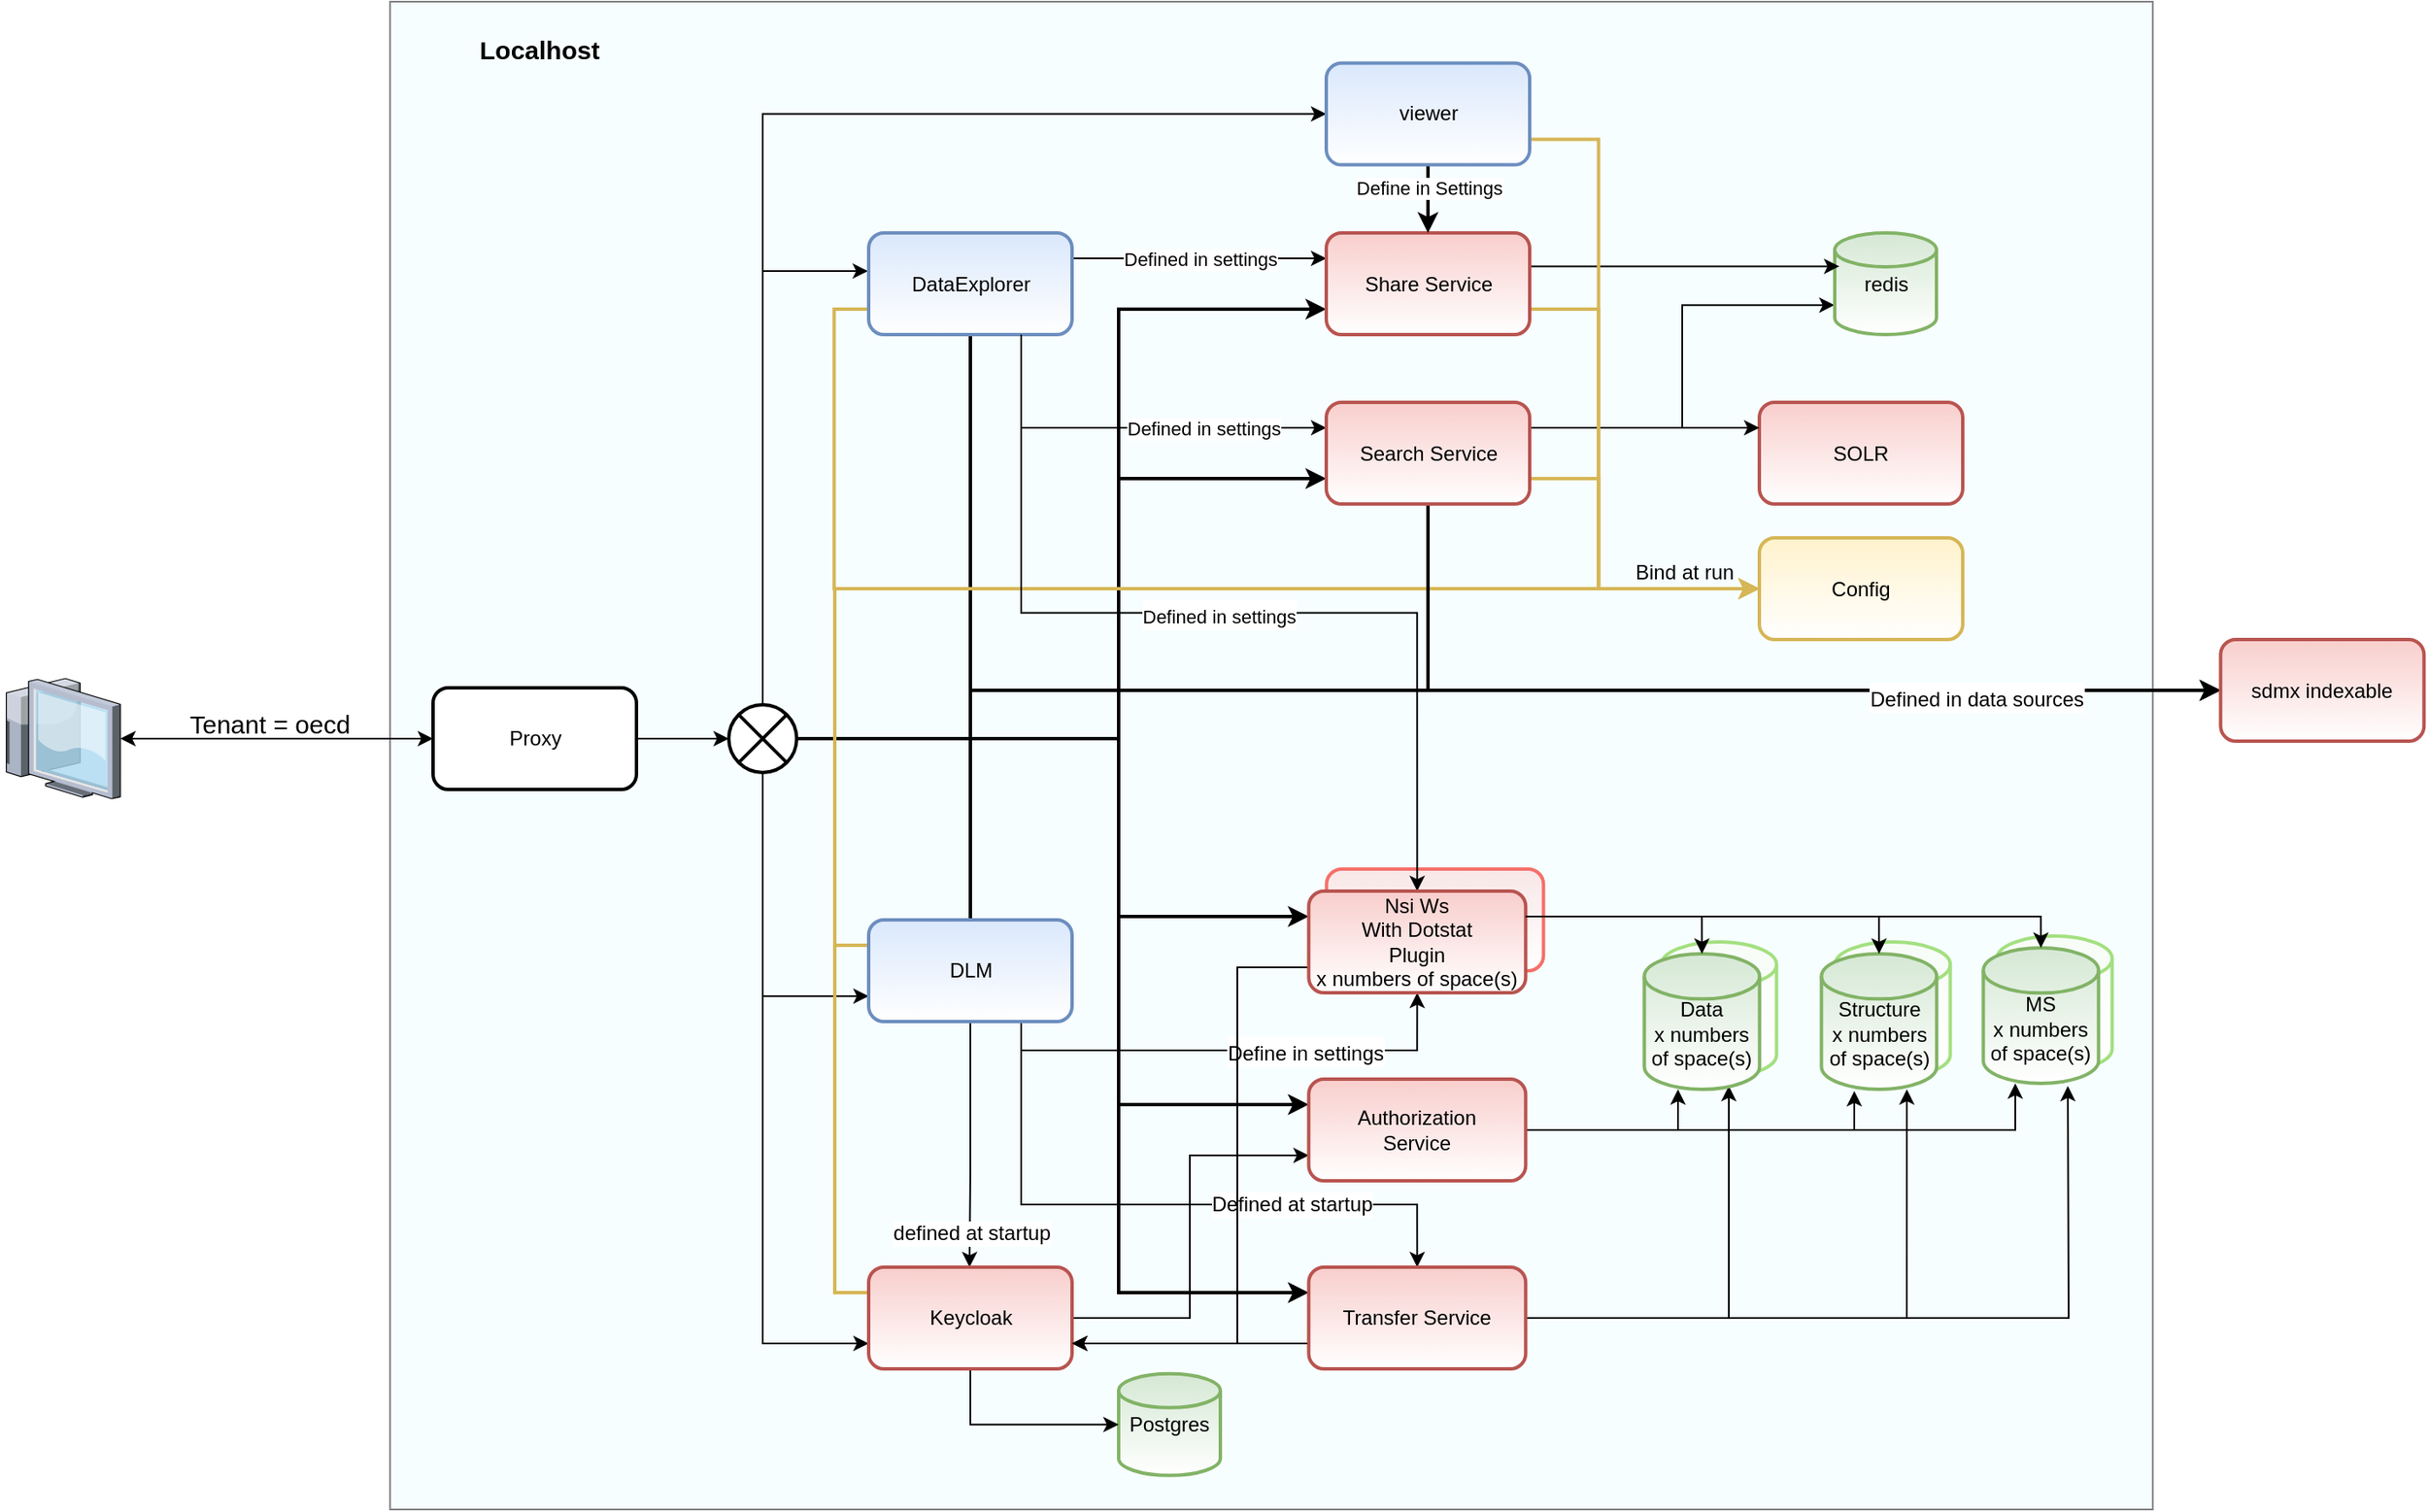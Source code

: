 <mxfile version="12.1.3" pages="1"><diagram id="TYbG_Lz08_mYdrdOyP_b" name="Page-1"><mxGraphModel dx="1578" dy="696" grid="1" gridSize="10" guides="1" tooltips="1" connect="1" arrows="1" fold="1" page="1" pageScale="1" pageWidth="850" pageHeight="1100" math="0" shadow="0"><root><mxCell id="0"/><mxCell id="1" parent="0"/><mxCell id="Ohpy_SYJDBvJzxYQPUSw-1" value="" style="rounded=0;whiteSpace=wrap;html=1;fillColor=#F0FDFF;gradientColor=none;opacity=50;" vertex="1" parent="1"><mxGeometry x="230.143" width="1040" height="890" as="geometry"/></mxCell><mxCell id="Ohpy_SYJDBvJzxYQPUSw-2" style="edgeStyle=orthogonalEdgeStyle;rounded=0;orthogonalLoop=1;jettySize=auto;html=1;exitX=0.5;exitY=0;exitDx=0;exitDy=0;startArrow=none;startFill=0;endArrow=classic;endFill=1;" edge="1" parent="1" source="Ohpy_SYJDBvJzxYQPUSw-12"><mxGeometry relative="1" as="geometry"><mxPoint x="512.143" y="159" as="targetPoint"/><Array as="points"><mxPoint x="450.143" y="159"/><mxPoint x="512.143" y="159"/></Array></mxGeometry></mxCell><mxCell id="Ohpy_SYJDBvJzxYQPUSw-3" style="edgeStyle=orthogonalEdgeStyle;rounded=0;orthogonalLoop=1;jettySize=auto;html=1;exitX=0.5;exitY=1;exitDx=0;exitDy=0;entryX=0;entryY=0.75;entryDx=0;entryDy=0;startArrow=none;startFill=0;endArrow=classic;endFill=1;" edge="1" parent="1" source="Ohpy_SYJDBvJzxYQPUSw-12" target="Ohpy_SYJDBvJzxYQPUSw-22"><mxGeometry relative="1" as="geometry"/></mxCell><mxCell id="Ohpy_SYJDBvJzxYQPUSw-4" style="edgeStyle=orthogonalEdgeStyle;rounded=0;orthogonalLoop=1;jettySize=auto;html=1;exitX=0.5;exitY=1;exitDx=0;exitDy=0;startArrow=none;startFill=0;endArrow=classic;endFill=1;entryX=0;entryY=0.75;entryDx=0;entryDy=0;" edge="1" parent="1" source="Ohpy_SYJDBvJzxYQPUSw-12" target="Ohpy_SYJDBvJzxYQPUSw-28"><mxGeometry relative="1" as="geometry"><mxPoint x="512.143" y="759" as="targetPoint"/><Array as="points"><mxPoint x="450.143" y="792"/></Array></mxGeometry></mxCell><mxCell id="Ohpy_SYJDBvJzxYQPUSw-5" style="edgeStyle=orthogonalEdgeStyle;rounded=0;orthogonalLoop=1;jettySize=auto;html=1;exitX=1;exitY=1;exitDx=0;exitDy=0;entryX=0;entryY=0.25;entryDx=0;entryDy=0;startArrow=none;startFill=0;endArrow=classic;endFill=1;strokeWidth=2;" edge="1" parent="1" source="Ohpy_SYJDBvJzxYQPUSw-12" target="Ohpy_SYJDBvJzxYQPUSw-67"><mxGeometry relative="1" as="geometry"><Array as="points"><mxPoint x="464" y="435"/><mxPoint x="660" y="435"/><mxPoint x="660" y="540"/></Array></mxGeometry></mxCell><mxCell id="Ohpy_SYJDBvJzxYQPUSw-6" style="edgeStyle=orthogonalEdgeStyle;rounded=0;orthogonalLoop=1;jettySize=auto;html=1;exitX=1;exitY=1;exitDx=0;exitDy=0;entryX=0;entryY=0.25;entryDx=0;entryDy=0;startArrow=none;startFill=0;endArrow=classic;endFill=1;strokeWidth=2;" edge="1" parent="1" source="Ohpy_SYJDBvJzxYQPUSw-12" target="Ohpy_SYJDBvJzxYQPUSw-54"><mxGeometry relative="1" as="geometry"><Array as="points"><mxPoint x="464" y="435"/><mxPoint x="660" y="435"/><mxPoint x="660" y="651"/></Array></mxGeometry></mxCell><mxCell id="Ohpy_SYJDBvJzxYQPUSw-8" style="edgeStyle=orthogonalEdgeStyle;rounded=0;orthogonalLoop=1;jettySize=auto;html=1;exitX=1;exitY=0;exitDx=0;exitDy=0;entryX=0;entryY=0.75;entryDx=0;entryDy=0;startArrow=none;startFill=0;endArrow=classic;endFill=1;strokeWidth=2;" edge="1" parent="1" source="Ohpy_SYJDBvJzxYQPUSw-12" target="Ohpy_SYJDBvJzxYQPUSw-48"><mxGeometry relative="1" as="geometry"><Array as="points"><mxPoint x="464" y="435"/><mxPoint x="660" y="435"/><mxPoint x="660" y="182"/></Array></mxGeometry></mxCell><mxCell id="Ohpy_SYJDBvJzxYQPUSw-9" style="edgeStyle=orthogonalEdgeStyle;rounded=0;orthogonalLoop=1;jettySize=auto;html=1;exitX=1;exitY=0;exitDx=0;exitDy=0;entryX=0;entryY=0.75;entryDx=0;entryDy=0;startArrow=none;startFill=0;endArrow=classic;endFill=1;strokeWidth=2;fillColor=#e1d5e7;strokeColor=#000000;" edge="1" parent="1" source="Ohpy_SYJDBvJzxYQPUSw-12" target="Ohpy_SYJDBvJzxYQPUSw-44"><mxGeometry relative="1" as="geometry"><Array as="points"><mxPoint x="464" y="435"/><mxPoint x="660" y="435"/><mxPoint x="660" y="282"/></Array></mxGeometry></mxCell><mxCell id="Ohpy_SYJDBvJzxYQPUSw-11" style="edgeStyle=orthogonalEdgeStyle;rounded=0;orthogonalLoop=1;jettySize=auto;html=1;exitX=0.5;exitY=0;exitDx=0;exitDy=0;entryX=0;entryY=0.5;entryDx=0;entryDy=0;startArrow=none;startFill=0;endArrow=classic;endFill=1;strokeWidth=1;fillColor=#FF6666;fontSize=15;" edge="1" parent="1" source="Ohpy_SYJDBvJzxYQPUSw-12" target="Ohpy_SYJDBvJzxYQPUSw-51"><mxGeometry relative="1" as="geometry"/></mxCell><mxCell id="Ohpy_SYJDBvJzxYQPUSw-72" style="edgeStyle=orthogonalEdgeStyle;rounded=0;orthogonalLoop=1;jettySize=auto;html=1;exitX=1;exitY=0.5;exitDx=0;exitDy=0;entryX=0;entryY=0.25;entryDx=0;entryDy=0;strokeWidth=2;" edge="1" parent="1" source="Ohpy_SYJDBvJzxYQPUSw-12" target="Ohpy_SYJDBvJzxYQPUSw-29"><mxGeometry relative="1" as="geometry"><Array as="points"><mxPoint x="660" y="435"/><mxPoint x="660" y="762"/></Array></mxGeometry></mxCell><mxCell id="Ohpy_SYJDBvJzxYQPUSw-12" value="" style="shape=sumEllipse;perimeter=ellipsePerimeter;whiteSpace=wrap;html=1;backgroundOutline=1;strokeWidth=2;" vertex="1" parent="1"><mxGeometry x="430" y="415" width="40" height="40" as="geometry"/></mxCell><mxCell id="Ohpy_SYJDBvJzxYQPUSw-13" value="Postgres" style="strokeWidth=2;html=1;shape=mxgraph.flowchart.database;whiteSpace=wrap;fillColor=#d5e8d4;strokeColor=#82b366;gradientColor=#ffffff;direction=east;" vertex="1" parent="1"><mxGeometry x="660" y="809.929" width="60" height="60" as="geometry"/></mxCell><mxCell id="Ohpy_SYJDBvJzxYQPUSw-14" value="SOLR" style="rounded=1;whiteSpace=wrap;html=1;strokeWidth=2;fillColor=#f8cecc;strokeColor=#b85450;gradientColor=#ffffff;" vertex="1" parent="1"><mxGeometry x="1038" y="236.5" width="120" height="60" as="geometry"/></mxCell><mxCell id="Ohpy_SYJDBvJzxYQPUSw-15" style="edgeStyle=orthogonalEdgeStyle;rounded=0;orthogonalLoop=1;jettySize=auto;html=1;exitX=0.5;exitY=0;exitDx=0;exitDy=0;entryX=0;entryY=0.5;entryDx=0;entryDy=0;startArrow=none;startFill=0;endArrow=classic;endFill=1;strokeWidth=2;" edge="1" parent="1" source="Ohpy_SYJDBvJzxYQPUSw-22" target="Ohpy_SYJDBvJzxYQPUSw-57"><mxGeometry relative="1" as="geometry"/></mxCell><mxCell id="Ohpy_SYJDBvJzxYQPUSw-16" style="edgeStyle=orthogonalEdgeStyle;rounded=0;orthogonalLoop=1;jettySize=auto;html=1;exitX=0;exitY=0.25;exitDx=0;exitDy=0;entryX=0;entryY=0.5;entryDx=0;entryDy=0;startArrow=none;startFill=0;endArrow=classic;endFill=1;strokeWidth=2;fillColor=#fff2cc;fontSize=15;gradientColor=#ffd966;strokeColor=#d6b656;" edge="1" parent="1" source="Ohpy_SYJDBvJzxYQPUSw-22" target="Ohpy_SYJDBvJzxYQPUSw-56"><mxGeometry relative="1" as="geometry"/></mxCell><mxCell id="Ohpy_SYJDBvJzxYQPUSw-17" style="edgeStyle=orthogonalEdgeStyle;rounded=0;orthogonalLoop=1;jettySize=auto;html=1;exitX=0.75;exitY=1;exitDx=0;exitDy=0;entryX=0.5;entryY=0;entryDx=0;entryDy=0;startArrow=none;startFill=0;endArrow=classic;endFill=1;strokeWidth=1;fillColor=#FF6666;fontSize=15;" edge="1" parent="1" source="Ohpy_SYJDBvJzxYQPUSw-22" target="Ohpy_SYJDBvJzxYQPUSw-29"><mxGeometry relative="1" as="geometry"><Array as="points"><mxPoint x="603.143" y="710"/><mxPoint x="836.143" y="710"/></Array></mxGeometry></mxCell><mxCell id="Ohpy_SYJDBvJzxYQPUSw-18" value="Defined at startup" style="text;html=1;resizable=0;points=[];align=center;verticalAlign=middle;labelBackgroundColor=#ffffff;fontSize=12;" vertex="1" connectable="0" parent="Ohpy_SYJDBvJzxYQPUSw-17"><mxGeometry x="0.414" relative="1" as="geometry"><mxPoint as="offset"/></mxGeometry></mxCell><mxCell id="Ohpy_SYJDBvJzxYQPUSw-19" style="edgeStyle=orthogonalEdgeStyle;rounded=0;orthogonalLoop=1;jettySize=auto;html=1;exitX=0.5;exitY=1;exitDx=0;exitDy=0;startArrow=none;startFill=0;endArrow=classic;endFill=1;strokeWidth=1;fillColor=#FF6666;fontSize=15;" edge="1" parent="1" source="Ohpy_SYJDBvJzxYQPUSw-22" target="Ohpy_SYJDBvJzxYQPUSw-28"><mxGeometry relative="1" as="geometry"><Array as="points"><mxPoint x="572" y="690"/><mxPoint x="572" y="690"/></Array></mxGeometry></mxCell><mxCell id="Ohpy_SYJDBvJzxYQPUSw-20" value="defined at startup" style="text;html=1;resizable=0;points=[];align=center;verticalAlign=middle;labelBackgroundColor=#ffffff;fontSize=12;" vertex="1" connectable="0" parent="Ohpy_SYJDBvJzxYQPUSw-19"><mxGeometry x="0.722" y="1" relative="1" as="geometry"><mxPoint as="offset"/></mxGeometry></mxCell><mxCell id="Ohpy_SYJDBvJzxYQPUSw-21" value="&lt;font style=&quot;font-size: 12px&quot;&gt;Define in settings&lt;/font&gt;" style="edgeStyle=orthogonalEdgeStyle;rounded=0;orthogonalLoop=1;jettySize=auto;html=1;exitX=0.75;exitY=1;exitDx=0;exitDy=0;entryX=0.5;entryY=1;entryDx=0;entryDy=0;startArrow=none;startFill=0;endArrow=classic;endFill=1;strokeWidth=1;fillColor=#FF6666;fontSize=15;" edge="1" parent="1" source="Ohpy_SYJDBvJzxYQPUSw-22" target="Ohpy_SYJDBvJzxYQPUSw-67"><mxGeometry x="0.298" relative="1" as="geometry"><Array as="points"><mxPoint x="603.143" y="619"/><mxPoint x="836.143" y="619"/></Array><mxPoint as="offset"/></mxGeometry></mxCell><mxCell id="Ohpy_SYJDBvJzxYQPUSw-22" value="DLM" style="rounded=1;whiteSpace=wrap;html=1;strokeWidth=2;fillColor=#dae8fc;strokeColor=#6c8ebf;gradientColor=#ffffff;" vertex="1" parent="1"><mxGeometry x="512.5" y="542" width="120" height="60" as="geometry"/></mxCell><mxCell id="Ohpy_SYJDBvJzxYQPUSw-24" style="edgeStyle=orthogonalEdgeStyle;rounded=0;orthogonalLoop=1;jettySize=auto;html=1;exitX=0;exitY=0.25;exitDx=0;exitDy=0;entryX=0;entryY=0.5;entryDx=0;entryDy=0;startArrow=none;startFill=0;endArrow=classic;endFill=1;strokeWidth=2;fillColor=#fff2cc;fontSize=15;gradientColor=#ffd966;strokeColor=#d6b656;" edge="1" parent="1" source="Ohpy_SYJDBvJzxYQPUSw-28" target="Ohpy_SYJDBvJzxYQPUSw-56"><mxGeometry relative="1" as="geometry"/></mxCell><mxCell id="Ohpy_SYJDBvJzxYQPUSw-25" style="edgeStyle=orthogonalEdgeStyle;rounded=0;orthogonalLoop=1;jettySize=auto;html=1;exitX=1;exitY=0.5;exitDx=0;exitDy=0;entryX=0;entryY=0.75;entryDx=0;entryDy=0;startArrow=none;startFill=0;endArrow=classic;endFill=1;strokeWidth=1;fillColor=#FF6666;fontSize=15;" edge="1" parent="1" source="Ohpy_SYJDBvJzxYQPUSw-28" target="Ohpy_SYJDBvJzxYQPUSw-54"><mxGeometry relative="1" as="geometry"><Array as="points"><mxPoint x="702" y="777"/><mxPoint x="702" y="681"/></Array></mxGeometry></mxCell><mxCell id="Ohpy_SYJDBvJzxYQPUSw-27" style="edgeStyle=orthogonalEdgeStyle;rounded=0;orthogonalLoop=1;jettySize=auto;html=1;exitX=0.5;exitY=1;exitDx=0;exitDy=0;entryX=0;entryY=0.5;entryDx=0;entryDy=0;entryPerimeter=0;startArrow=none;startFill=0;endArrow=classic;endFill=1;strokeColor=#000000;strokeWidth=1;fillColor=#FF6666;fontSize=12;" edge="1" parent="1" source="Ohpy_SYJDBvJzxYQPUSw-28" target="Ohpy_SYJDBvJzxYQPUSw-13"><mxGeometry relative="1" as="geometry"/></mxCell><mxCell id="Ohpy_SYJDBvJzxYQPUSw-28" value="Keycloak" style="rounded=1;whiteSpace=wrap;html=1;strokeWidth=2;fillColor=#f8cecc;strokeColor=#b85450;gradientColor=#ffffff;" vertex="1" parent="1"><mxGeometry x="512.5" y="747" width="120" height="60" as="geometry"/></mxCell><mxCell id="Ohpy_SYJDBvJzxYQPUSw-69" style="edgeStyle=orthogonalEdgeStyle;rounded=0;orthogonalLoop=1;jettySize=auto;html=1;exitX=0;exitY=0.75;exitDx=0;exitDy=0;entryX=1;entryY=0.75;entryDx=0;entryDy=0;" edge="1" parent="1" source="Ohpy_SYJDBvJzxYQPUSw-29" target="Ohpy_SYJDBvJzxYQPUSw-28"><mxGeometry relative="1" as="geometry"/></mxCell><mxCell id="Ohpy_SYJDBvJzxYQPUSw-74" style="edgeStyle=orthogonalEdgeStyle;rounded=0;orthogonalLoop=1;jettySize=auto;html=1;exitX=1;exitY=0.5;exitDx=0;exitDy=0;entryX=0.733;entryY=0.975;entryDx=0;entryDy=0;entryPerimeter=0;strokeWidth=1;" edge="1" parent="1" source="Ohpy_SYJDBvJzxYQPUSw-29" target="Ohpy_SYJDBvJzxYQPUSw-61"><mxGeometry relative="1" as="geometry"/></mxCell><mxCell id="Ohpy_SYJDBvJzxYQPUSw-75" style="edgeStyle=orthogonalEdgeStyle;rounded=0;orthogonalLoop=1;jettySize=auto;html=1;exitX=1;exitY=0.5;exitDx=0;exitDy=0;entryX=0.741;entryY=1;entryDx=0;entryDy=0;entryPerimeter=0;strokeWidth=1;" edge="1" parent="1" source="Ohpy_SYJDBvJzxYQPUSw-29" target="Ohpy_SYJDBvJzxYQPUSw-64"><mxGeometry relative="1" as="geometry"/></mxCell><mxCell id="Ohpy_SYJDBvJzxYQPUSw-78" style="edgeStyle=orthogonalEdgeStyle;rounded=0;orthogonalLoop=1;jettySize=auto;html=1;exitX=1;exitY=0.5;exitDx=0;exitDy=0;strokeWidth=1;" edge="1" parent="1" source="Ohpy_SYJDBvJzxYQPUSw-29"><mxGeometry relative="1" as="geometry"><mxPoint x="1220" y="640" as="targetPoint"/></mxGeometry></mxCell><mxCell id="Ohpy_SYJDBvJzxYQPUSw-29" value="Transfer Service" style="rounded=1;whiteSpace=wrap;html=1;strokeWidth=2;fillColor=#f8cecc;strokeColor=#b85450;gradientColor=#ffffff;" vertex="1" parent="1"><mxGeometry x="772.143" y="747" width="128" height="60" as="geometry"/></mxCell><mxCell id="Ohpy_SYJDBvJzxYQPUSw-30" value="" style="edgeStyle=orthogonalEdgeStyle;rounded=0;orthogonalLoop=1;jettySize=auto;html=1;startArrow=classic;startFill=1;" edge="1" parent="1" source="Ohpy_SYJDBvJzxYQPUSw-31" target="Ohpy_SYJDBvJzxYQPUSw-33"><mxGeometry relative="1" as="geometry"/></mxCell><mxCell id="Ohpy_SYJDBvJzxYQPUSw-31" value="" style="verticalLabelPosition=bottom;aspect=fixed;html=1;verticalAlign=top;strokeColor=none;align=center;outlineConnect=0;shape=mxgraph.citrix.thin_client;gradientColor=#ffffff;" vertex="1" parent="1"><mxGeometry y="399.5" width="71" height="71" as="geometry"/></mxCell><mxCell id="Ohpy_SYJDBvJzxYQPUSw-32" value="" style="edgeStyle=orthogonalEdgeStyle;rounded=0;orthogonalLoop=1;jettySize=auto;html=1;startArrow=none;startFill=0;endArrow=classic;endFill=1;entryX=0;entryY=0.5;entryDx=0;entryDy=0;" edge="1" parent="1" source="Ohpy_SYJDBvJzxYQPUSw-33" target="Ohpy_SYJDBvJzxYQPUSw-12"><mxGeometry relative="1" as="geometry"><mxPoint x="455.5" y="435" as="targetPoint"/></mxGeometry></mxCell><mxCell id="Ohpy_SYJDBvJzxYQPUSw-33" value="Proxy" style="rounded=1;whiteSpace=wrap;html=1;strokeWidth=2;" vertex="1" parent="1"><mxGeometry x="255.5" y="405" width="120" height="60" as="geometry"/></mxCell><mxCell id="Ohpy_SYJDBvJzxYQPUSw-34" value="Defined in settings" style="edgeStyle=orthogonalEdgeStyle;rounded=0;orthogonalLoop=1;jettySize=auto;html=1;exitX=1;exitY=0.25;exitDx=0;exitDy=0;entryX=0;entryY=0.25;entryDx=0;entryDy=0;startArrow=none;startFill=0;endArrow=classic;endFill=1;strokeWidth=1;" edge="1" parent="1" source="Ohpy_SYJDBvJzxYQPUSw-38" target="Ohpy_SYJDBvJzxYQPUSw-48"><mxGeometry relative="1" as="geometry"/></mxCell><mxCell id="Ohpy_SYJDBvJzxYQPUSw-35" style="edgeStyle=orthogonalEdgeStyle;rounded=0;orthogonalLoop=1;jettySize=auto;html=1;exitX=0.5;exitY=1;exitDx=0;exitDy=0;entryX=0;entryY=0.5;entryDx=0;entryDy=0;startArrow=none;startFill=0;endArrow=classic;endFill=1;strokeWidth=2;" edge="1" parent="1" source="Ohpy_SYJDBvJzxYQPUSw-38" target="Ohpy_SYJDBvJzxYQPUSw-57"><mxGeometry relative="1" as="geometry"/></mxCell><mxCell id="Ohpy_SYJDBvJzxYQPUSw-36" value="Defined in settings" style="edgeStyle=orthogonalEdgeStyle;rounded=0;orthogonalLoop=1;jettySize=auto;html=1;exitX=0.75;exitY=1;exitDx=0;exitDy=0;entryX=0;entryY=0.25;entryDx=0;entryDy=0;startArrow=none;startFill=0;endArrow=classic;endFill=1;strokeWidth=1;" edge="1" parent="1" source="Ohpy_SYJDBvJzxYQPUSw-38" target="Ohpy_SYJDBvJzxYQPUSw-44"><mxGeometry x="0.381" relative="1" as="geometry"><mxPoint as="offset"/></mxGeometry></mxCell><mxCell id="Ohpy_SYJDBvJzxYQPUSw-37" style="edgeStyle=orthogonalEdgeStyle;rounded=0;orthogonalLoop=1;jettySize=auto;html=1;exitX=0;exitY=0.75;exitDx=0;exitDy=0;entryX=0;entryY=0.5;entryDx=0;entryDy=0;startArrow=none;startFill=0;endArrow=classic;endFill=1;strokeWidth=2;fillColor=#fff2cc;fontSize=15;strokeColor=#d6b656;gradientColor=#ffd966;" edge="1" parent="1" source="Ohpy_SYJDBvJzxYQPUSw-38" target="Ohpy_SYJDBvJzxYQPUSw-56"><mxGeometry relative="1" as="geometry"><Array as="points"><mxPoint x="492.143" y="181"/><mxPoint x="492.143" y="347"/></Array></mxGeometry></mxCell><mxCell id="Ohpy_SYJDBvJzxYQPUSw-38" value="DataExplorer" style="rounded=1;whiteSpace=wrap;html=1;strokeWidth=2;fillColor=#dae8fc;strokeColor=#6c8ebf;gradientColor=#ffffff;" vertex="1" parent="1"><mxGeometry x="512.5" y="136.5" width="120" height="60" as="geometry"/></mxCell><mxCell id="Ohpy_SYJDBvJzxYQPUSw-39" style="edgeStyle=orthogonalEdgeStyle;rounded=0;orthogonalLoop=1;jettySize=auto;html=1;exitX=1;exitY=0.25;exitDx=0;exitDy=0;entryX=0;entryY=0.25;entryDx=0;entryDy=0;startArrow=none;startFill=0;endArrow=classic;endFill=1;strokeWidth=1;" edge="1" parent="1" source="Ohpy_SYJDBvJzxYQPUSw-44" target="Ohpy_SYJDBvJzxYQPUSw-14"><mxGeometry relative="1" as="geometry"/></mxCell><mxCell id="Ohpy_SYJDBvJzxYQPUSw-40" style="edgeStyle=orthogonalEdgeStyle;rounded=0;orthogonalLoop=1;jettySize=auto;html=1;exitX=1;exitY=0.25;exitDx=0;exitDy=0;entryX=-0.002;entryY=0.71;entryDx=0;entryDy=0;entryPerimeter=0;startArrow=none;startFill=0;endArrow=classic;endFill=1;strokeWidth=1;" edge="1" parent="1" source="Ohpy_SYJDBvJzxYQPUSw-44" target="Ohpy_SYJDBvJzxYQPUSw-45"><mxGeometry relative="1" as="geometry"/></mxCell><mxCell id="Ohpy_SYJDBvJzxYQPUSw-41" style="edgeStyle=orthogonalEdgeStyle;rounded=0;orthogonalLoop=1;jettySize=auto;html=1;exitX=1;exitY=0.75;exitDx=0;exitDy=0;entryX=0;entryY=0.5;entryDx=0;entryDy=0;startArrow=none;startFill=0;endArrow=classic;endFill=1;strokeWidth=2;fillColor=#fff2cc;strokeColor=#d6b656;" edge="1" parent="1" source="Ohpy_SYJDBvJzxYQPUSw-44" target="Ohpy_SYJDBvJzxYQPUSw-56"><mxGeometry relative="1" as="geometry"><mxPoint x="1052.357" y="381.929" as="targetPoint"/><Array as="points"><mxPoint x="943.143" y="281.5"/><mxPoint x="943.143" y="346.5"/></Array></mxGeometry></mxCell><mxCell id="Ohpy_SYJDBvJzxYQPUSw-42" style="edgeStyle=orthogonalEdgeStyle;rounded=0;orthogonalLoop=1;jettySize=auto;html=1;exitX=0.5;exitY=1;exitDx=0;exitDy=0;entryX=0;entryY=0.5;entryDx=0;entryDy=0;startArrow=none;startFill=0;endArrow=classic;endFill=1;strokeWidth=2;fillColor=#FF6666;" edge="1" parent="1" source="Ohpy_SYJDBvJzxYQPUSw-44" target="Ohpy_SYJDBvJzxYQPUSw-57"><mxGeometry relative="1" as="geometry"/></mxCell><mxCell id="Ohpy_SYJDBvJzxYQPUSw-43" value="&lt;font style=&quot;font-size: 12px&quot;&gt;Defined in data sources&lt;/font&gt;" style="text;html=1;resizable=0;points=[];align=center;verticalAlign=middle;labelBackgroundColor=#ffffff;fontSize=15;" vertex="1" connectable="0" parent="Ohpy_SYJDBvJzxYQPUSw-42"><mxGeometry x="0.5" y="-3" relative="1" as="geometry"><mxPoint as="offset"/></mxGeometry></mxCell><mxCell id="Ohpy_SYJDBvJzxYQPUSw-44" value="Search Service" style="rounded=1;whiteSpace=wrap;html=1;strokeWidth=2;fillColor=#f8cecc;strokeColor=#b85450;gradientColor=#ffffff;" vertex="1" parent="1"><mxGeometry x="782.5" y="236.5" width="120" height="60" as="geometry"/></mxCell><mxCell id="Ohpy_SYJDBvJzxYQPUSw-45" value="redis" style="strokeWidth=2;html=1;shape=mxgraph.flowchart.database;whiteSpace=wrap;fillColor=#d5e8d4;strokeColor=#82b366;gradientColor=#ffffff;" vertex="1" parent="1"><mxGeometry x="1082.5" y="136.5" width="60" height="60" as="geometry"/></mxCell><mxCell id="Ohpy_SYJDBvJzxYQPUSw-46" style="edgeStyle=orthogonalEdgeStyle;rounded=0;orthogonalLoop=1;jettySize=auto;html=1;exitX=1;exitY=0.25;exitDx=0;exitDy=0;entryX=0.045;entryY=0.329;entryDx=0;entryDy=0;entryPerimeter=0;startArrow=none;startFill=0;endArrow=classic;endFill=1;" edge="1" parent="1" source="Ohpy_SYJDBvJzxYQPUSw-48" target="Ohpy_SYJDBvJzxYQPUSw-45"><mxGeometry relative="1" as="geometry"><Array as="points"><mxPoint x="902.643" y="156.5"/></Array></mxGeometry></mxCell><mxCell id="Ohpy_SYJDBvJzxYQPUSw-47" style="edgeStyle=orthogonalEdgeStyle;rounded=0;orthogonalLoop=1;jettySize=auto;html=1;exitX=1;exitY=0.75;exitDx=0;exitDy=0;entryX=0;entryY=0.5;entryDx=0;entryDy=0;startArrow=none;startFill=0;endArrow=classic;endFill=1;strokeWidth=2;fillColor=#fff2cc;strokeColor=#d6b656;" edge="1" parent="1" source="Ohpy_SYJDBvJzxYQPUSw-48" target="Ohpy_SYJDBvJzxYQPUSw-56"><mxGeometry relative="1" as="geometry"><mxPoint x="1052.357" y="381.929" as="targetPoint"/><Array as="points"><mxPoint x="943.143" y="181.5"/><mxPoint x="943.143" y="346.5"/></Array></mxGeometry></mxCell><mxCell id="Ohpy_SYJDBvJzxYQPUSw-48" value="Share Service" style="rounded=1;whiteSpace=wrap;html=1;strokeWidth=2;fillColor=#f8cecc;strokeColor=#b85450;gradientColor=#ffffff;" vertex="1" parent="1"><mxGeometry x="782.5" y="136.5" width="120" height="60" as="geometry"/></mxCell><mxCell id="Ohpy_SYJDBvJzxYQPUSw-49" style="edgeStyle=orthogonalEdgeStyle;rounded=0;orthogonalLoop=1;jettySize=auto;html=1;exitX=1;exitY=0.75;exitDx=0;exitDy=0;entryX=0;entryY=0.5;entryDx=0;entryDy=0;startArrow=none;startFill=0;endArrow=classic;endFill=1;strokeWidth=2;fillColor=#fff2cc;strokeColor=#d6b656;" edge="1" parent="1" source="Ohpy_SYJDBvJzxYQPUSw-51" target="Ohpy_SYJDBvJzxYQPUSw-56"><mxGeometry relative="1" as="geometry"><mxPoint x="1052.357" y="381.929" as="targetPoint"/><Array as="points"><mxPoint x="943.143" y="81.5"/><mxPoint x="943.143" y="346.5"/></Array></mxGeometry></mxCell><mxCell id="Ohpy_SYJDBvJzxYQPUSw-50" value="Define in Settings" style="edgeStyle=orthogonalEdgeStyle;rounded=0;orthogonalLoop=1;jettySize=auto;html=1;exitX=0.5;exitY=1;exitDx=0;exitDy=0;entryX=0.5;entryY=0;entryDx=0;entryDy=0;startArrow=none;startFill=0;endArrow=classic;endFill=1;strokeWidth=2;" edge="1" parent="1" source="Ohpy_SYJDBvJzxYQPUSw-51" target="Ohpy_SYJDBvJzxYQPUSw-48"><mxGeometry x="-0.297" relative="1" as="geometry"><mxPoint as="offset"/></mxGeometry></mxCell><mxCell id="Ohpy_SYJDBvJzxYQPUSw-51" value="viewer" style="rounded=1;whiteSpace=wrap;html=1;strokeWidth=2;fillColor=#dae8fc;strokeColor=#6c8ebf;gradientColor=#ffffff;" vertex="1" parent="1"><mxGeometry x="782.5" y="36.286" width="120" height="60" as="geometry"/></mxCell><mxCell id="Ohpy_SYJDBvJzxYQPUSw-52" style="edgeStyle=orthogonalEdgeStyle;rounded=0;orthogonalLoop=1;jettySize=auto;html=1;exitX=1;exitY=0.5;exitDx=0;exitDy=0;entryX=0.292;entryY=1;entryDx=0;entryDy=0;entryPerimeter=0;startArrow=none;startFill=0;endArrow=classic;endFill=1;strokeWidth=1;fillColor=#FF6666;fontSize=15;" edge="1" parent="1" source="Ohpy_SYJDBvJzxYQPUSw-54" target="Ohpy_SYJDBvJzxYQPUSw-61"><mxGeometry relative="1" as="geometry"><Array as="points"><mxPoint x="990" y="666"/></Array></mxGeometry></mxCell><mxCell id="Ohpy_SYJDBvJzxYQPUSw-53" style="edgeStyle=orthogonalEdgeStyle;rounded=0;orthogonalLoop=1;jettySize=auto;html=1;exitX=1;exitY=0.5;exitDx=0;exitDy=0;startArrow=none;startFill=0;endArrow=classic;endFill=1;strokeWidth=1;fillColor=#FF6666;fontSize=15;entryX=0.285;entryY=1.013;entryDx=0;entryDy=0;entryPerimeter=0;" edge="1" parent="1" source="Ohpy_SYJDBvJzxYQPUSw-54" target="Ohpy_SYJDBvJzxYQPUSw-64"><mxGeometry relative="1" as="geometry"><mxPoint x="1090" y="666" as="targetPoint"/></mxGeometry></mxCell><mxCell id="Ohpy_SYJDBvJzxYQPUSw-81" style="edgeStyle=orthogonalEdgeStyle;rounded=0;orthogonalLoop=1;jettySize=auto;html=1;exitX=1;exitY=0.5;exitDx=0;exitDy=0;strokeWidth=1;" edge="1" parent="1" source="Ohpy_SYJDBvJzxYQPUSw-54" target="Ohpy_SYJDBvJzxYQPUSw-77"><mxGeometry relative="1" as="geometry"><Array as="points"><mxPoint x="1189" y="666"/></Array></mxGeometry></mxCell><mxCell id="Ohpy_SYJDBvJzxYQPUSw-54" value="Authorization&lt;br&gt;Service" style="rounded=1;whiteSpace=wrap;html=1;strokeWidth=2;fillColor=#f8cecc;strokeColor=#b85450;gradientColor=#ffffff;" vertex="1" parent="1"><mxGeometry x="772.143" y="636" width="128" height="60" as="geometry"/></mxCell><mxCell id="Ohpy_SYJDBvJzxYQPUSw-55" value="Bind at run" style="text;html=1;resizable=0;points=[];autosize=1;align=left;verticalAlign=top;spacingTop=-4;" vertex="1" parent="1"><mxGeometry x="962.643" y="326.5" width="70" height="20" as="geometry"/></mxCell><mxCell id="Ohpy_SYJDBvJzxYQPUSw-56" value="Config" style="rounded=1;whiteSpace=wrap;html=1;strokeWidth=2;fillColor=#fff2cc;strokeColor=#d6b656;gradientColor=#ffffff;" vertex="1" parent="1"><mxGeometry x="1038.0" y="316.5" width="120" height="60" as="geometry"/></mxCell><mxCell id="Ohpy_SYJDBvJzxYQPUSw-57" value="sdmx indexable" style="rounded=1;whiteSpace=wrap;html=1;strokeWidth=2;fillColor=#f8cecc;strokeColor=#b85450;gradientColor=#ffffff;" vertex="1" parent="1"><mxGeometry x="1310.143" y="376.5" width="120" height="60" as="geometry"/></mxCell><mxCell id="Ohpy_SYJDBvJzxYQPUSw-58" value="Localhost" style="text;html=1;resizable=0;points=[];autosize=1;align=left;verticalAlign=top;spacingTop=-4;fontSize=15;fontStyle=1" vertex="1" parent="1"><mxGeometry x="280.643" y="16.5" width="70" height="20" as="geometry"/></mxCell><mxCell id="Ohpy_SYJDBvJzxYQPUSw-59" value="Tenant = oecd" style="text;html=1;resizable=0;points=[];autosize=1;align=left;verticalAlign=top;spacingTop=-4;fontSize=15;" vertex="1" parent="1"><mxGeometry x="110.143" y="415" width="110" height="20" as="geometry"/></mxCell><mxCell id="Ohpy_SYJDBvJzxYQPUSw-60" value="" style="strokeWidth=2;html=1;shape=mxgraph.flowchart.database;whiteSpace=wrap;fillColor=#F7FCF7;strokeColor=#A3E080;gradientColor=#ffffff;" vertex="1" parent="1"><mxGeometry x="980.143" y="555" width="68" height="80" as="geometry"/></mxCell><mxCell id="Ohpy_SYJDBvJzxYQPUSw-61" value="&lt;br&gt;Data&lt;br&gt;x numbers of space(s)" style="strokeWidth=2;html=1;shape=mxgraph.flowchart.database;whiteSpace=wrap;fillColor=#d5e8d4;strokeColor=#82b366;gradientColor=#ffffff;" vertex="1" parent="1"><mxGeometry x="970.143" y="562" width="68" height="80" as="geometry"/></mxCell><mxCell id="Ohpy_SYJDBvJzxYQPUSw-62" style="edgeStyle=orthogonalEdgeStyle;rounded=0;orthogonalLoop=1;jettySize=auto;html=1;exitX=1;exitY=0.25;exitDx=0;exitDy=0;entryX=0.5;entryY=0;entryDx=0;entryDy=0;entryPerimeter=0;startArrow=none;startFill=0;endArrow=classic;endFill=1;strokeWidth=1;fillColor=#FF6666;fontSize=15;" edge="1" parent="1" source="Ohpy_SYJDBvJzxYQPUSw-67" target="Ohpy_SYJDBvJzxYQPUSw-61"><mxGeometry relative="1" as="geometry"/></mxCell><mxCell id="Ohpy_SYJDBvJzxYQPUSw-63" value="" style="strokeWidth=2;html=1;shape=mxgraph.flowchart.database;whiteSpace=wrap;fillColor=#F7FCF7;strokeColor=#A3E080;gradientColor=#ffffff;" vertex="1" parent="1"><mxGeometry x="1082.643" y="555" width="68" height="80" as="geometry"/></mxCell><mxCell id="Ohpy_SYJDBvJzxYQPUSw-64" value="&lt;br&gt;Structure&lt;br&gt;x numbers of space(s)" style="strokeWidth=2;html=1;shape=mxgraph.flowchart.database;whiteSpace=wrap;fillColor=#d5e8d4;strokeColor=#82b366;gradientColor=#ffffff;" vertex="1" parent="1"><mxGeometry x="1074.643" y="562" width="68" height="80" as="geometry"/></mxCell><mxCell id="Ohpy_SYJDBvJzxYQPUSw-65" value="" style="rounded=1;whiteSpace=wrap;html=1;strokeWidth=2;fillColor=#F8E7E7;strokeColor=#F5706A;gradientColor=#ffffff;" vertex="1" parent="1"><mxGeometry x="782.643" y="512" width="128" height="60" as="geometry"/></mxCell><mxCell id="Ohpy_SYJDBvJzxYQPUSw-66" value="&lt;font style=&quot;font-size: 11px&quot;&gt;Defined in settings&lt;/font&gt;" style="edgeStyle=orthogonalEdgeStyle;rounded=0;orthogonalLoop=1;jettySize=auto;html=1;exitX=0.75;exitY=1;exitDx=0;exitDy=0;entryX=0.5;entryY=0;entryDx=0;entryDy=0;startArrow=none;startFill=0;endArrow=classic;endFill=1;strokeWidth=1;fillColor=#FF6666;fontSize=15;" edge="1" parent="1" source="Ohpy_SYJDBvJzxYQPUSw-38" target="Ohpy_SYJDBvJzxYQPUSw-67"><mxGeometry relative="1" as="geometry"/></mxCell><mxCell id="Ohpy_SYJDBvJzxYQPUSw-71" style="edgeStyle=orthogonalEdgeStyle;rounded=0;orthogonalLoop=1;jettySize=auto;html=1;exitX=0;exitY=0.75;exitDx=0;exitDy=0;entryX=1;entryY=0.75;entryDx=0;entryDy=0;" edge="1" parent="1" source="Ohpy_SYJDBvJzxYQPUSw-67" target="Ohpy_SYJDBvJzxYQPUSw-28"><mxGeometry relative="1" as="geometry"><Array as="points"><mxPoint x="730" y="570"/><mxPoint x="730" y="792"/></Array></mxGeometry></mxCell><mxCell id="Ohpy_SYJDBvJzxYQPUSw-67" value="Nsi Ws&lt;br&gt;With Dotstat&lt;br&gt;Plugin&lt;br&gt;x numbers of space(s)" style="rounded=1;whiteSpace=wrap;html=1;strokeWidth=2;fillColor=#f8cecc;strokeColor=#b85450;gradientColor=#ffffff;" vertex="1" parent="1"><mxGeometry x="772.143" y="525" width="128" height="60" as="geometry"/></mxCell><mxCell id="Ohpy_SYJDBvJzxYQPUSw-68" style="edgeStyle=orthogonalEdgeStyle;rounded=0;orthogonalLoop=1;jettySize=auto;html=1;exitX=1;exitY=0.25;exitDx=0;exitDy=0;entryX=0.5;entryY=0;entryDx=0;entryDy=0;entryPerimeter=0;startArrow=none;startFill=0;endArrow=classic;endFill=1;strokeWidth=1;fillColor=#FF6666;fontSize=15;" edge="1" parent="1" source="Ohpy_SYJDBvJzxYQPUSw-67" target="Ohpy_SYJDBvJzxYQPUSw-64"><mxGeometry relative="1" as="geometry"/></mxCell><mxCell id="Ohpy_SYJDBvJzxYQPUSw-76" value="" style="strokeWidth=2;html=1;shape=mxgraph.flowchart.database;whiteSpace=wrap;fillColor=#F7FCF7;strokeColor=#A3E080;gradientColor=#ffffff;" vertex="1" parent="1"><mxGeometry x="1178.143" y="551.5" width="68" height="80" as="geometry"/></mxCell><mxCell id="Ohpy_SYJDBvJzxYQPUSw-77" value="&lt;br&gt;MS&lt;br&gt;x numbers of space(s)" style="strokeWidth=2;html=1;shape=mxgraph.flowchart.database;whiteSpace=wrap;fillColor=#d5e8d4;strokeColor=#82b366;gradientColor=#ffffff;" vertex="1" parent="1"><mxGeometry x="1170.143" y="558.5" width="68" height="80" as="geometry"/></mxCell><mxCell id="Ohpy_SYJDBvJzxYQPUSw-82" style="edgeStyle=orthogonalEdgeStyle;rounded=0;orthogonalLoop=1;jettySize=auto;html=1;exitX=1;exitY=0.25;exitDx=0;exitDy=0;entryX=0.5;entryY=0;entryDx=0;entryDy=0;entryPerimeter=0;strokeWidth=1;" edge="1" parent="1" source="Ohpy_SYJDBvJzxYQPUSw-67" target="Ohpy_SYJDBvJzxYQPUSw-77"><mxGeometry relative="1" as="geometry"><Array as="points"><mxPoint x="1204" y="540"/></Array></mxGeometry></mxCell></root></mxGraphModel></diagram></mxfile>